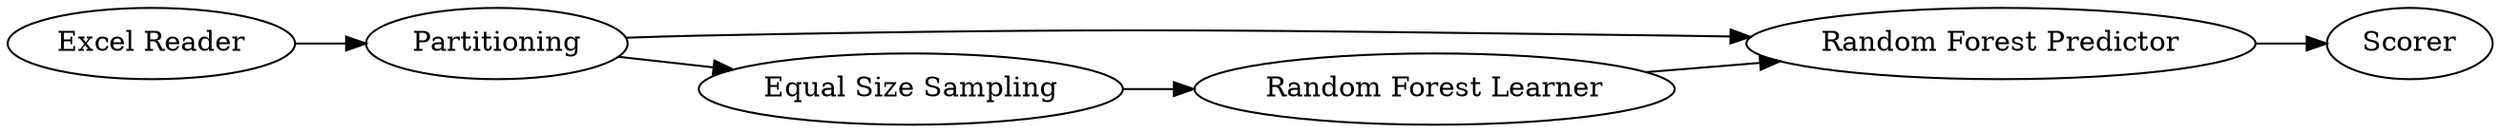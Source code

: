 digraph {
	1960 -> 1961
	1959 -> 1961
	1959 -> 15
	14 -> 1959
	15 -> 1960
	1961 -> 1962
	1961 [label="Random Forest Predictor"]
	1960 [label="Random Forest Learner"]
	1959 [label=Partitioning]
	1962 [label=Scorer]
	15 [label="Equal Size Sampling"]
	14 [label="Excel Reader"]
	rankdir=LR
}
